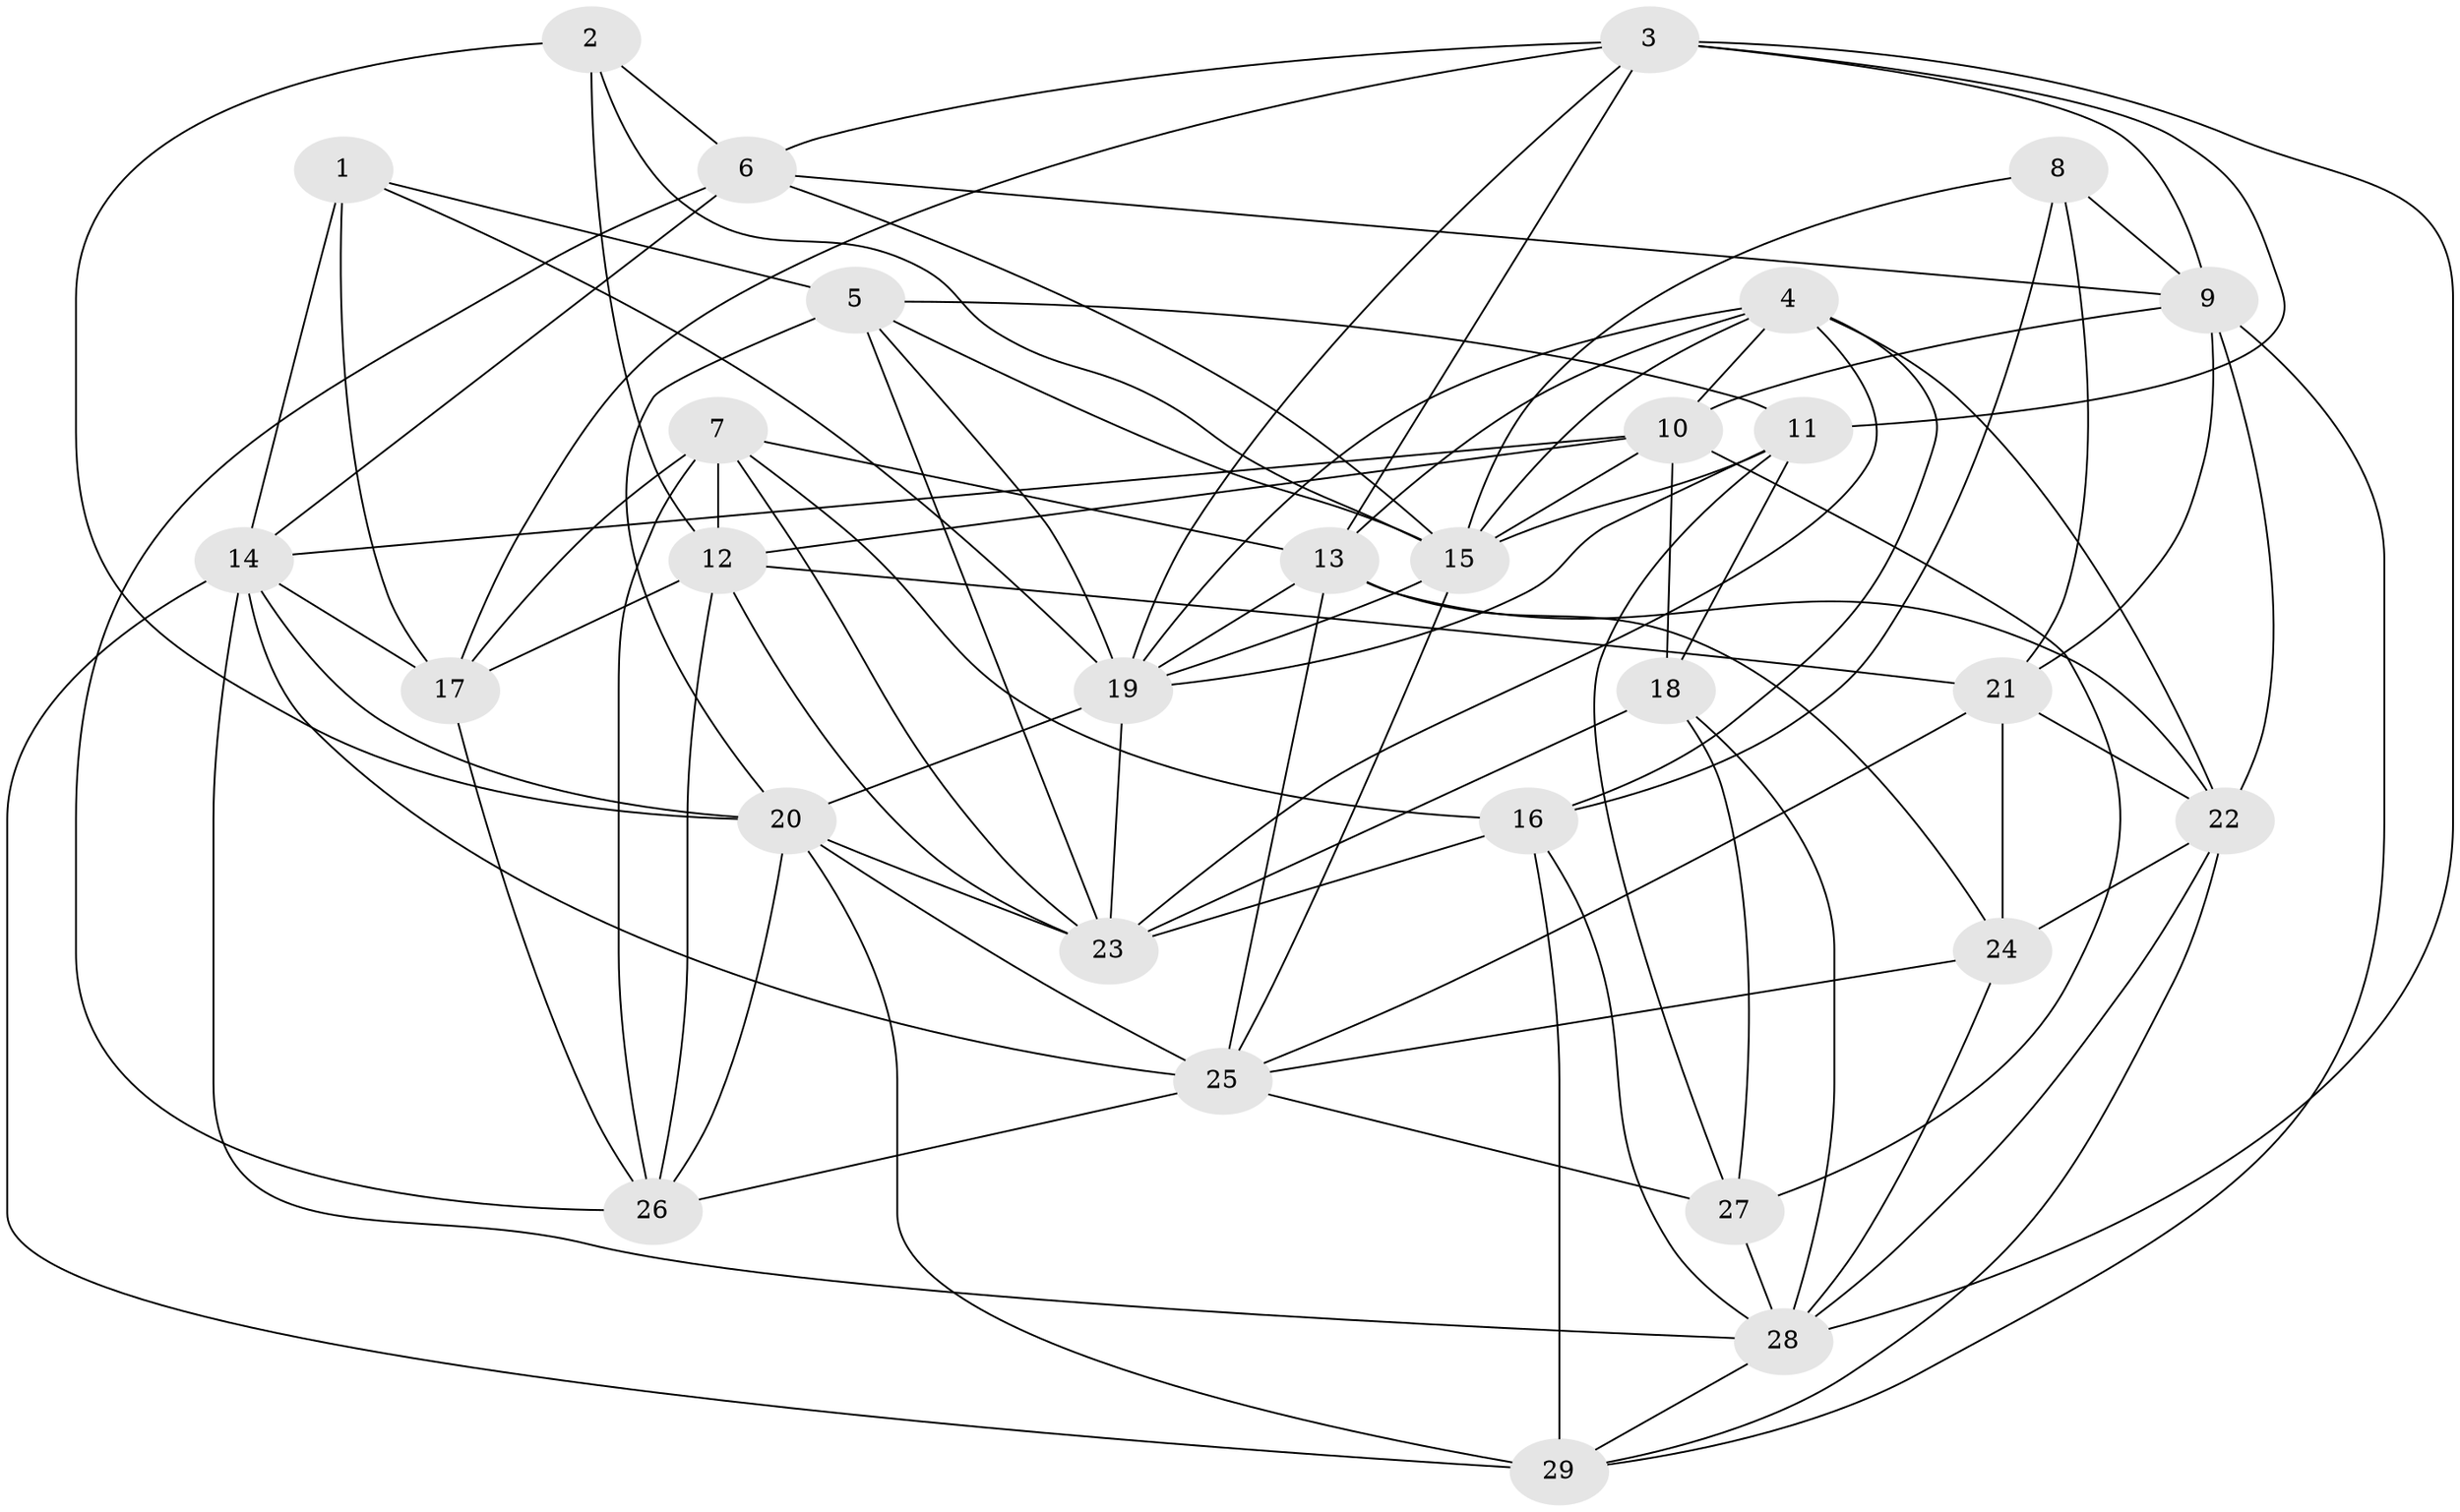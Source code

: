 // original degree distribution, {4: 1.0}
// Generated by graph-tools (version 1.1) at 2025/38/03/04/25 23:38:20]
// undirected, 29 vertices, 94 edges
graph export_dot {
  node [color=gray90,style=filled];
  1;
  2;
  3;
  4;
  5;
  6;
  7;
  8;
  9;
  10;
  11;
  12;
  13;
  14;
  15;
  16;
  17;
  18;
  19;
  20;
  21;
  22;
  23;
  24;
  25;
  26;
  27;
  28;
  29;
  1 -- 5 [weight=1.0];
  1 -- 14 [weight=1.0];
  1 -- 17 [weight=1.0];
  1 -- 19 [weight=1.0];
  2 -- 6 [weight=1.0];
  2 -- 12 [weight=1.0];
  2 -- 15 [weight=1.0];
  2 -- 20 [weight=1.0];
  3 -- 6 [weight=1.0];
  3 -- 9 [weight=2.0];
  3 -- 11 [weight=1.0];
  3 -- 13 [weight=1.0];
  3 -- 17 [weight=1.0];
  3 -- 19 [weight=1.0];
  3 -- 28 [weight=1.0];
  4 -- 10 [weight=1.0];
  4 -- 13 [weight=1.0];
  4 -- 15 [weight=1.0];
  4 -- 16 [weight=1.0];
  4 -- 19 [weight=1.0];
  4 -- 22 [weight=2.0];
  4 -- 23 [weight=1.0];
  5 -- 11 [weight=2.0];
  5 -- 15 [weight=1.0];
  5 -- 19 [weight=2.0];
  5 -- 20 [weight=1.0];
  5 -- 23 [weight=1.0];
  6 -- 9 [weight=1.0];
  6 -- 14 [weight=1.0];
  6 -- 15 [weight=2.0];
  6 -- 26 [weight=2.0];
  7 -- 12 [weight=1.0];
  7 -- 13 [weight=1.0];
  7 -- 16 [weight=1.0];
  7 -- 17 [weight=1.0];
  7 -- 23 [weight=1.0];
  7 -- 26 [weight=1.0];
  8 -- 9 [weight=1.0];
  8 -- 15 [weight=1.0];
  8 -- 16 [weight=1.0];
  8 -- 21 [weight=1.0];
  9 -- 10 [weight=2.0];
  9 -- 21 [weight=2.0];
  9 -- 22 [weight=1.0];
  9 -- 29 [weight=1.0];
  10 -- 12 [weight=2.0];
  10 -- 14 [weight=1.0];
  10 -- 15 [weight=1.0];
  10 -- 18 [weight=1.0];
  10 -- 27 [weight=2.0];
  11 -- 15 [weight=1.0];
  11 -- 18 [weight=2.0];
  11 -- 19 [weight=1.0];
  11 -- 27 [weight=1.0];
  12 -- 17 [weight=3.0];
  12 -- 21 [weight=1.0];
  12 -- 23 [weight=1.0];
  12 -- 26 [weight=1.0];
  13 -- 19 [weight=1.0];
  13 -- 22 [weight=1.0];
  13 -- 24 [weight=1.0];
  13 -- 25 [weight=2.0];
  14 -- 17 [weight=1.0];
  14 -- 20 [weight=1.0];
  14 -- 25 [weight=1.0];
  14 -- 28 [weight=1.0];
  14 -- 29 [weight=1.0];
  15 -- 19 [weight=1.0];
  15 -- 25 [weight=1.0];
  16 -- 23 [weight=1.0];
  16 -- 28 [weight=1.0];
  16 -- 29 [weight=3.0];
  17 -- 26 [weight=1.0];
  18 -- 23 [weight=1.0];
  18 -- 27 [weight=1.0];
  18 -- 28 [weight=1.0];
  19 -- 20 [weight=1.0];
  19 -- 23 [weight=1.0];
  20 -- 23 [weight=1.0];
  20 -- 25 [weight=1.0];
  20 -- 26 [weight=1.0];
  20 -- 29 [weight=1.0];
  21 -- 22 [weight=1.0];
  21 -- 24 [weight=2.0];
  21 -- 25 [weight=1.0];
  22 -- 24 [weight=1.0];
  22 -- 28 [weight=1.0];
  22 -- 29 [weight=1.0];
  24 -- 25 [weight=1.0];
  24 -- 28 [weight=1.0];
  25 -- 26 [weight=2.0];
  25 -- 27 [weight=1.0];
  27 -- 28 [weight=1.0];
  28 -- 29 [weight=1.0];
}
